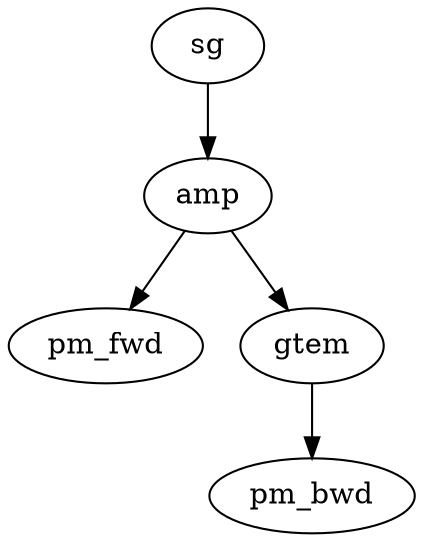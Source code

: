 digraph {
    sg [ini="rs_swm.ini"]
    amp [ini="smx25.ini"]
    pm_fwd [ini="gt8540c.ini" ch=1]
    pm_bwd [ini="gt8540c.ini" ch=2]

    sg -> amp
    amp -> pm_fwd
    amp -> gtem
    gtem -> pm_bwd
}